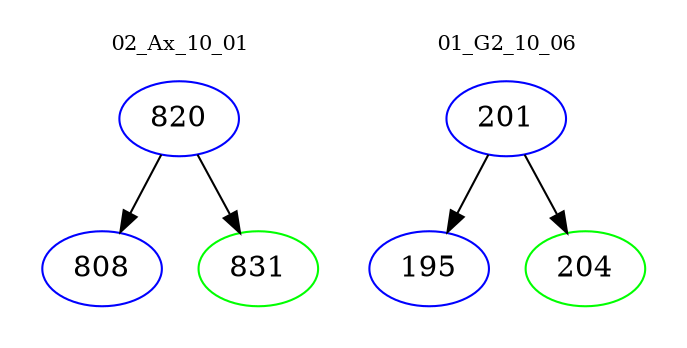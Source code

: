 digraph{
subgraph cluster_0 {
color = white
label = "02_Ax_10_01";
fontsize=10;
T0_820 [label="820", color="blue"]
T0_820 -> T0_808 [color="black"]
T0_808 [label="808", color="blue"]
T0_820 -> T0_831 [color="black"]
T0_831 [label="831", color="green"]
}
subgraph cluster_1 {
color = white
label = "01_G2_10_06";
fontsize=10;
T1_201 [label="201", color="blue"]
T1_201 -> T1_195 [color="black"]
T1_195 [label="195", color="blue"]
T1_201 -> T1_204 [color="black"]
T1_204 [label="204", color="green"]
}
}
